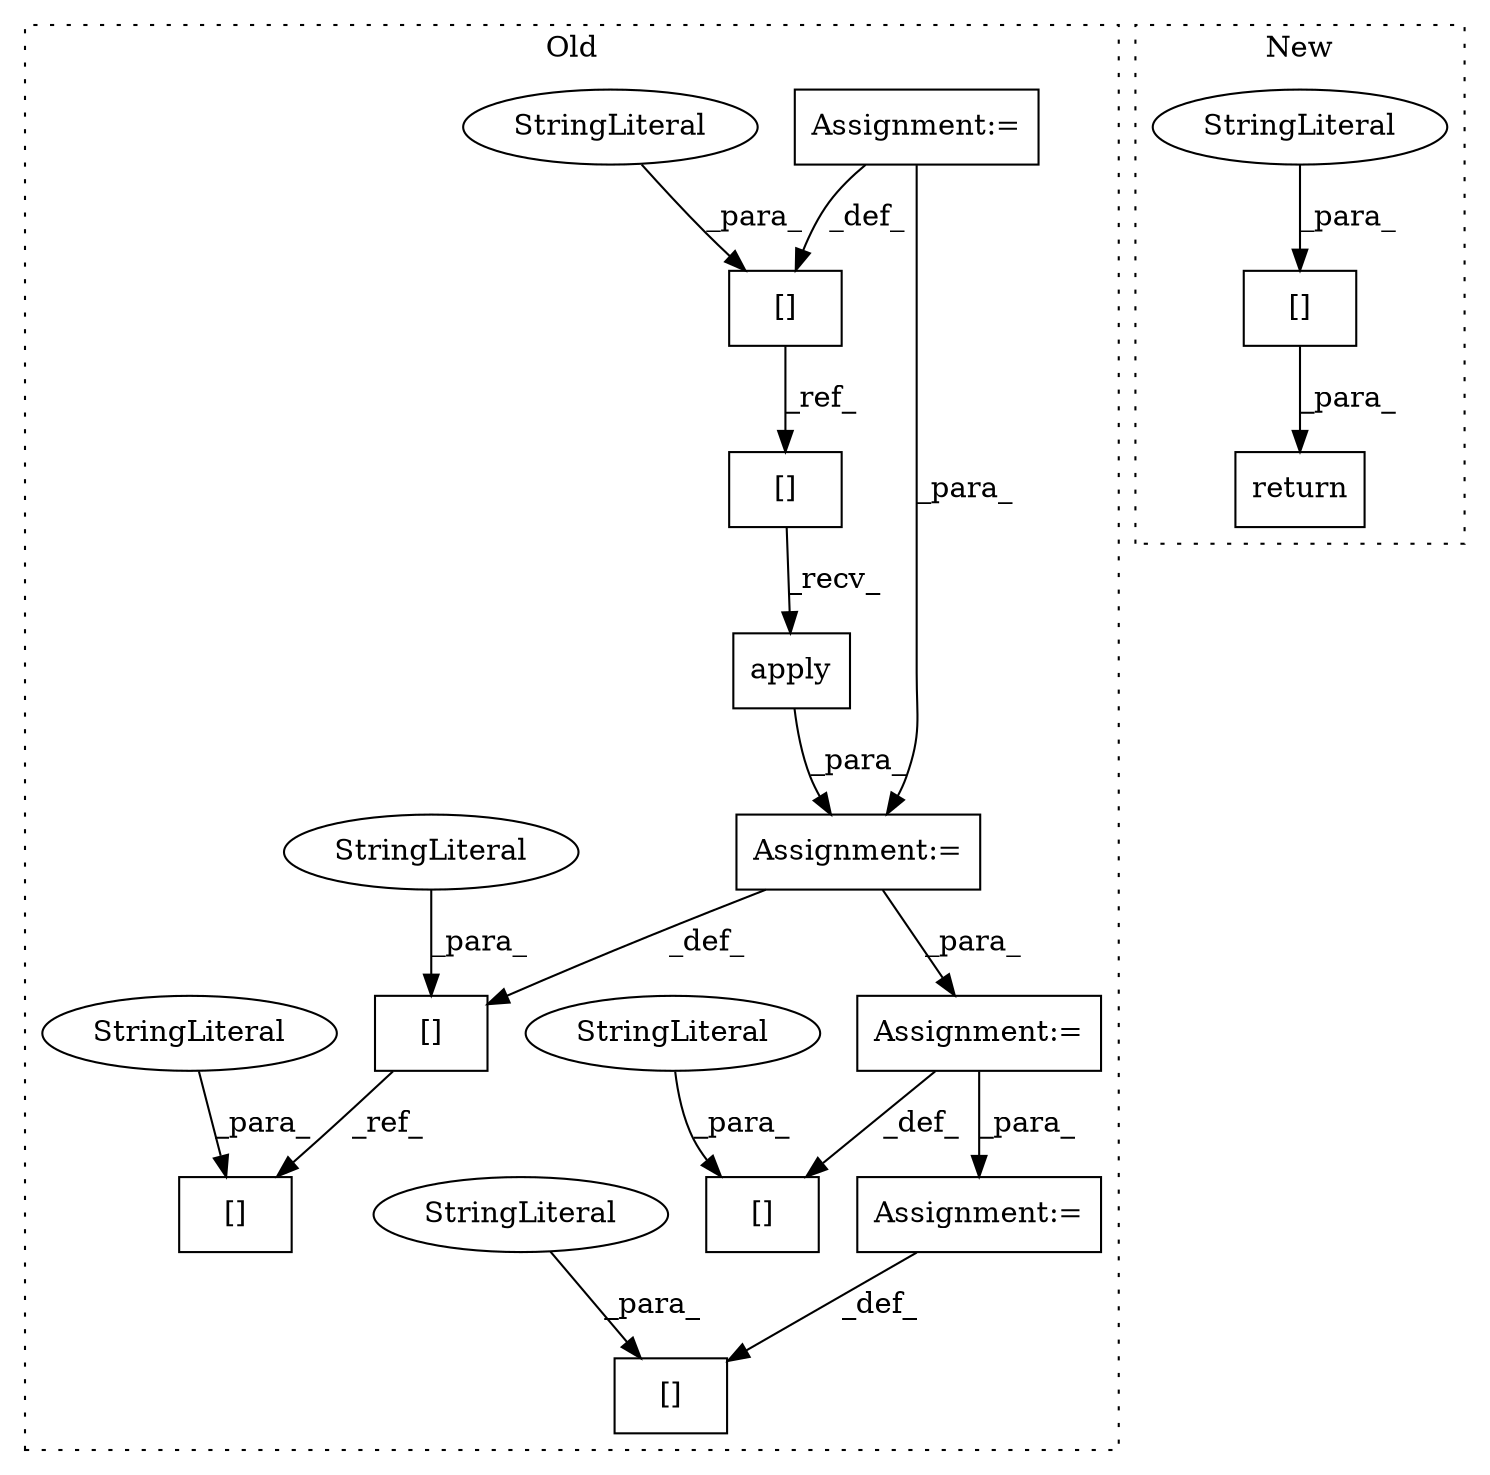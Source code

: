 digraph G {
subgraph cluster0 {
1 [label="apply" a="32" s="2953,2987" l="6,1" shape="box"];
3 [label="Assignment:=" a="7" s="2939" l="1" shape="box"];
5 [label="Assignment:=" a="7" s="2857" l="1" shape="box"];
6 [label="Assignment:=" a="7" s="3108" l="1" shape="box"];
7 [label="[]" a="2" s="2845,2856" l="5,1" shape="box"];
8 [label="StringLiteral" a="45" s="2850" l="6" shape="ellipse"];
9 [label="[]" a="2" s="2998,3009" l="5,1" shape="box"];
10 [label="StringLiteral" a="45" s="3003" l="6" shape="ellipse"];
11 [label="[]" a="2" s="3096,3107" l="5,1" shape="box"];
12 [label="StringLiteral" a="45" s="3101" l="6" shape="ellipse"];
14 [label="[]" a="2" s="2921,2938" l="5,1" shape="box"];
15 [label="StringLiteral" a="45" s="2926" l="12" shape="ellipse"];
16 [label="[]" a="2" s="3030,3041" l="5,1" shape="box"];
17 [label="StringLiteral" a="45" s="3035" l="6" shape="ellipse"];
18 [label="Assignment:=" a="7" s="3010" l="1" shape="box"];
19 [label="[]" a="2" s="2940,2951" l="5,1" shape="box"];
label = "Old";
style="dotted";
}
subgraph cluster1 {
2 [label="[]" a="2" s="3782,3821" l="5,1" shape="box"];
4 [label="StringLiteral" a="45" s="3787" l="34" shape="ellipse"];
13 [label="return" a="41" s="3775" l="7" shape="box"];
label = "New";
style="dotted";
}
1 -> 3 [label="_para_"];
2 -> 13 [label="_para_"];
3 -> 14 [label="_def_"];
3 -> 18 [label="_para_"];
4 -> 2 [label="_para_"];
5 -> 3 [label="_para_"];
5 -> 7 [label="_def_"];
6 -> 11 [label="_def_"];
7 -> 19 [label="_ref_"];
8 -> 7 [label="_para_"];
10 -> 9 [label="_para_"];
12 -> 11 [label="_para_"];
14 -> 16 [label="_ref_"];
15 -> 14 [label="_para_"];
17 -> 16 [label="_para_"];
18 -> 6 [label="_para_"];
18 -> 9 [label="_def_"];
19 -> 1 [label="_recv_"];
}